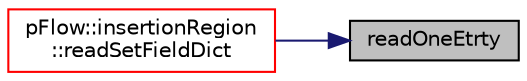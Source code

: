 digraph "readOneEtrty"
{
 // LATEX_PDF_SIZE
  edge [fontname="Helvetica",fontsize="10",labelfontname="Helvetica",labelfontsize="10"];
  node [fontname="Helvetica",fontsize="10",shape=record];
  rankdir="RL";
  Node1 [label="readOneEtrty",height=0.2,width=0.4,color="black", fillcolor="grey75", style="filled", fontcolor="black",tooltip=" "];
  Node1 -> Node2 [dir="back",color="midnightblue",fontsize="10",style="solid",fontname="Helvetica"];
  Node2 [label="pFlow::insertionRegion\l::readSetFieldDict",height=0.2,width=0.4,color="red", fillcolor="white", style="filled",URL="$classpFlow_1_1insertionRegion.html#af9d988b89ee521b207295c5afa2007ee",tooltip=" "];
}
